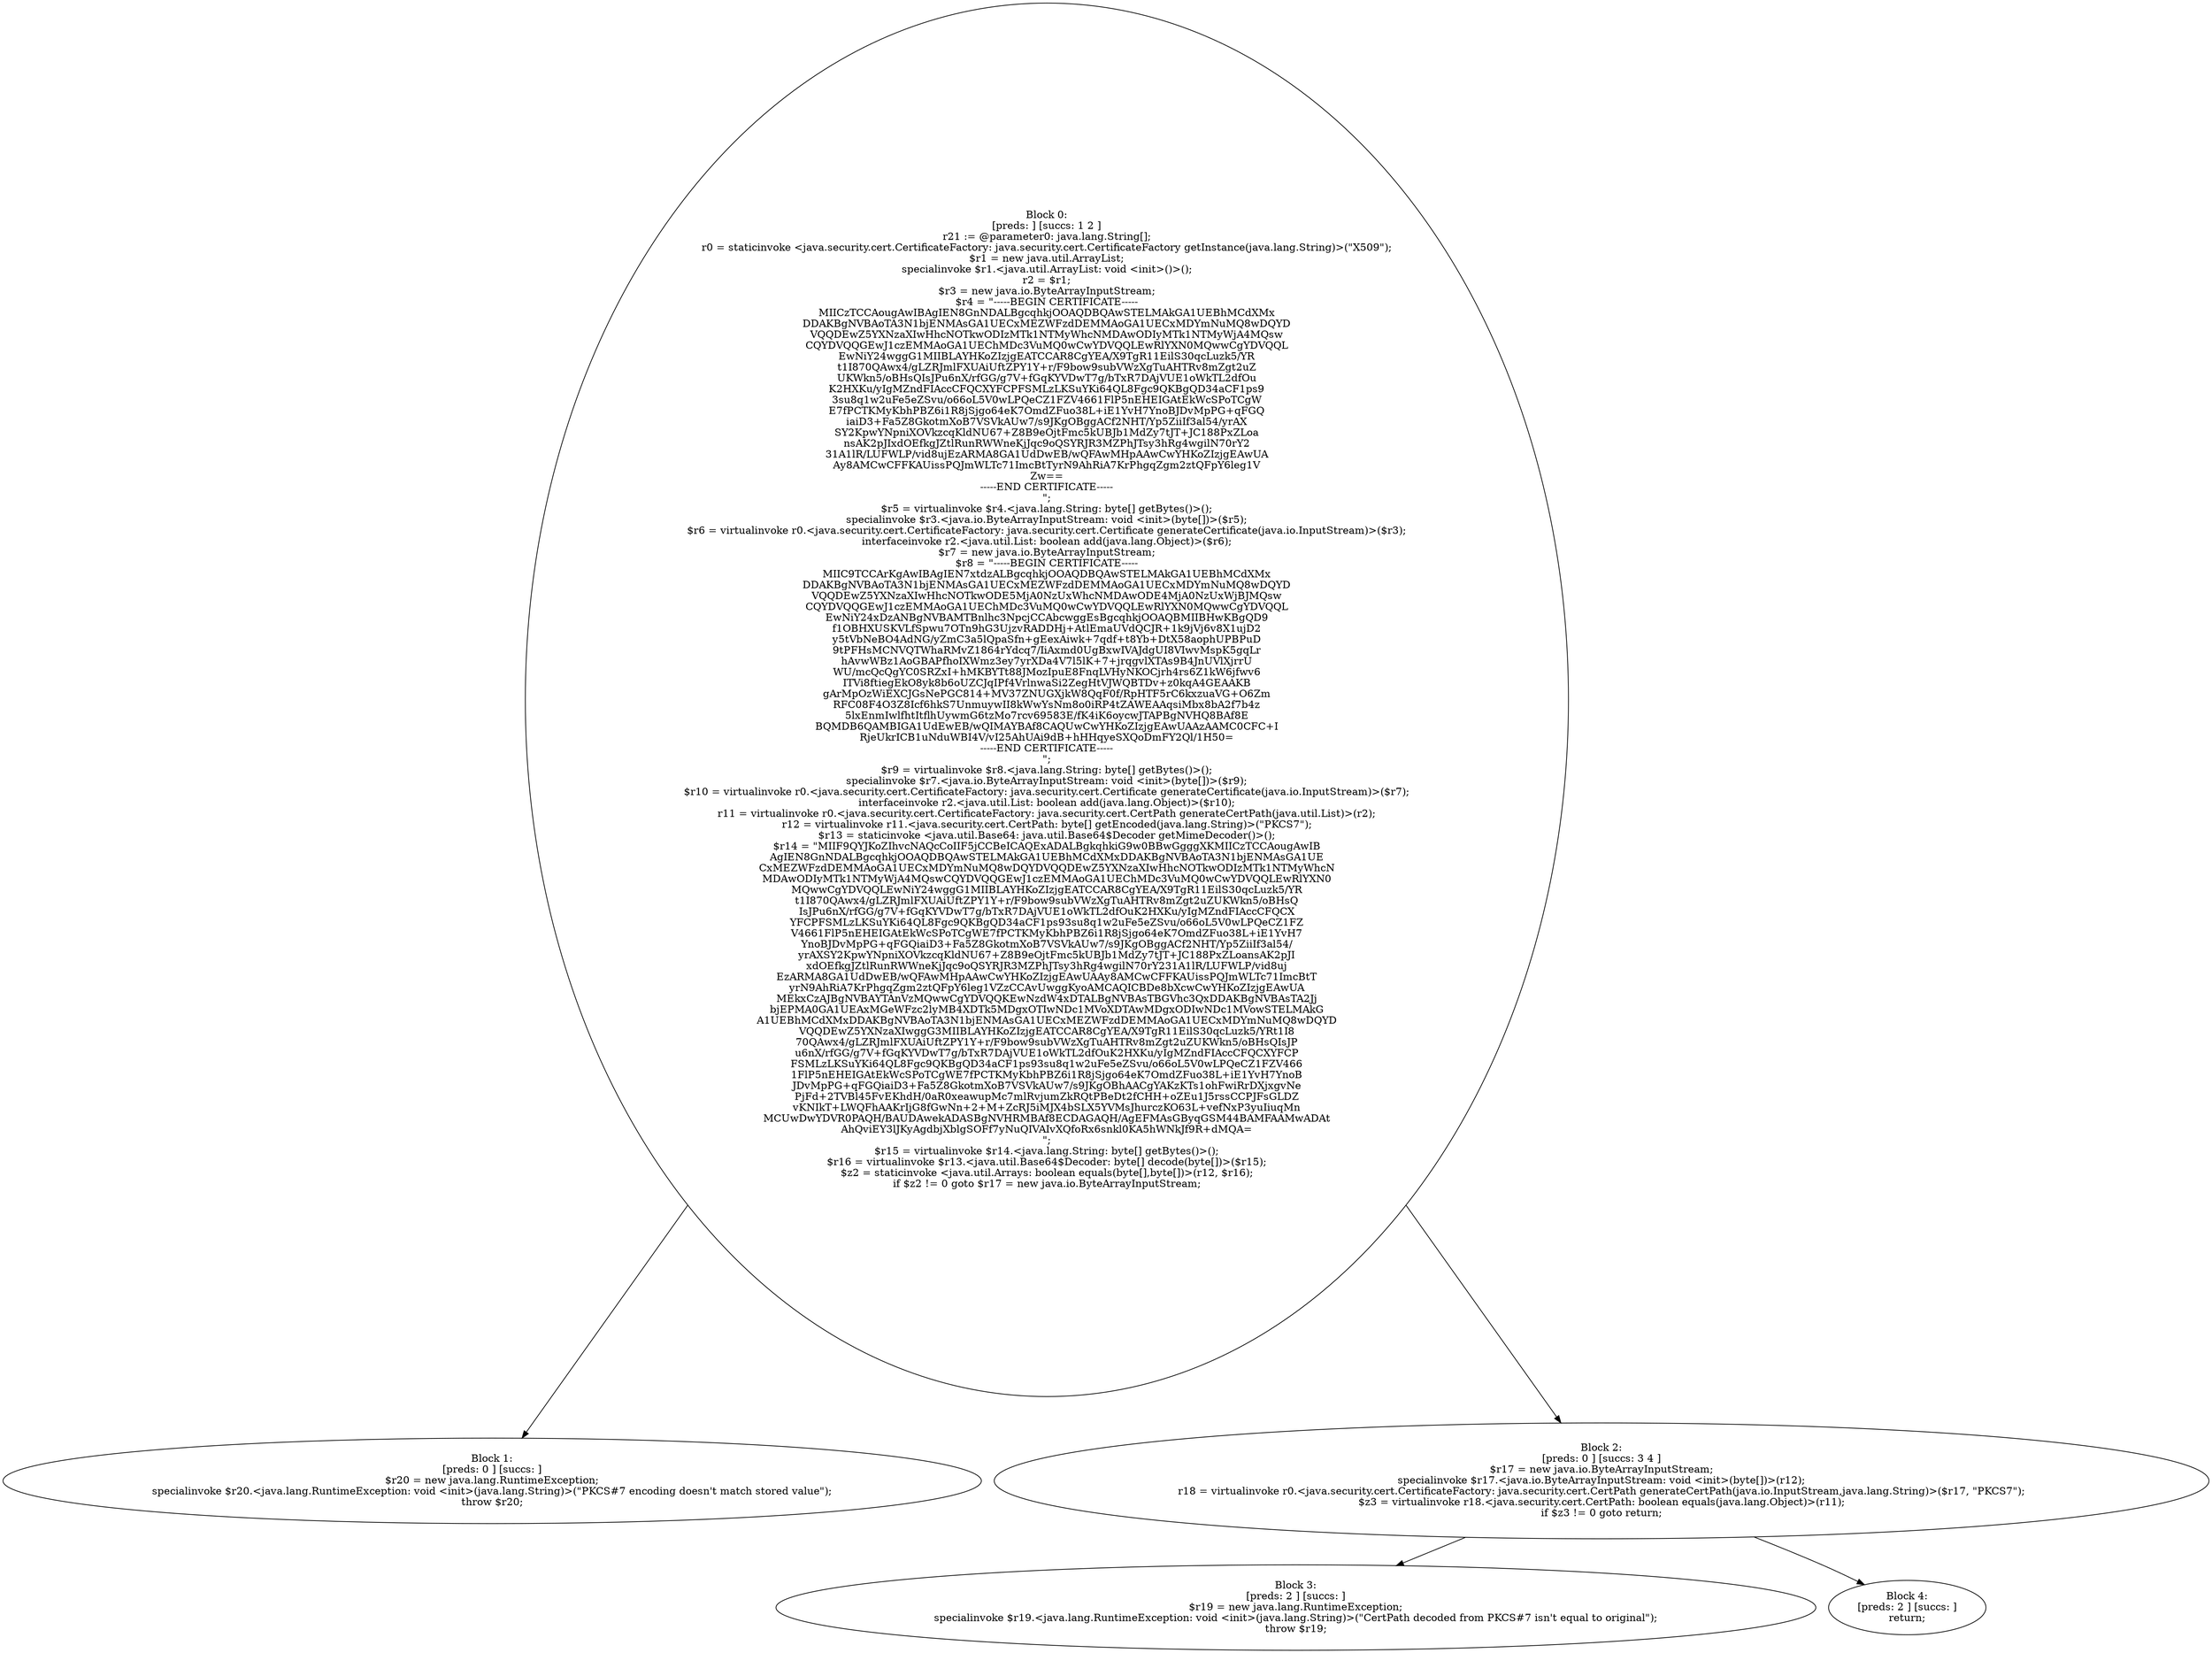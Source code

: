 digraph "unitGraph" {
    "Block 0:
[preds: ] [succs: 1 2 ]
r21 := @parameter0: java.lang.String[];
r0 = staticinvoke <java.security.cert.CertificateFactory: java.security.cert.CertificateFactory getInstance(java.lang.String)>(\"X509\");
$r1 = new java.util.ArrayList;
specialinvoke $r1.<java.util.ArrayList: void <init>()>();
r2 = $r1;
$r3 = new java.io.ByteArrayInputStream;
$r4 = \"-----BEGIN CERTIFICATE-----\nMIICzTCCAougAwIBAgIEN8GnNDALBgcqhkjOOAQDBQAwSTELMAkGA1UEBhMCdXMx\nDDAKBgNVBAoTA3N1bjENMAsGA1UECxMEZWFzdDEMMAoGA1UECxMDYmNuMQ8wDQYD\nVQQDEwZ5YXNzaXIwHhcNOTkwODIzMTk1NTMyWhcNMDAwODIyMTk1NTMyWjA4MQsw\nCQYDVQQGEwJ1czEMMAoGA1UEChMDc3VuMQ0wCwYDVQQLEwRlYXN0MQwwCgYDVQQL\nEwNiY24wggG1MIIBLAYHKoZIzjgEATCCAR8CgYEA/X9TgR11EilS30qcLuzk5/YR\nt1I870QAwx4/gLZRJmlFXUAiUftZPY1Y+r/F9bow9subVWzXgTuAHTRv8mZgt2uZ\nUKWkn5/oBHsQIsJPu6nX/rfGG/g7V+fGqKYVDwT7g/bTxR7DAjVUE1oWkTL2dfOu\nK2HXKu/yIgMZndFIAccCFQCXYFCPFSMLzLKSuYKi64QL8Fgc9QKBgQD34aCF1ps9\n3su8q1w2uFe5eZSvu/o66oL5V0wLPQeCZ1FZV4661FlP5nEHEIGAtEkWcSPoTCgW\nE7fPCTKMyKbhPBZ6i1R8jSjgo64eK7OmdZFuo38L+iE1YvH7YnoBJDvMpPG+qFGQ\niaiD3+Fa5Z8GkotmXoB7VSVkAUw7/s9JKgOBggACf2NHT/Yp5ZiiIf3al54/yrAX\nSY2KpwYNpniXOVkzcqKldNU67+Z8B9eOjtFmc5kUBJb1MdZy7tJT+JC188PxZLoa\nnsAK2pJIxdOEfkgJZtlRunRWWneKjJqc9oQSYRJR3MZPhJTsy3hRg4wgilN70rY2\n31A1lR/LUFWLP/vid8ujEzARMA8GA1UdDwEB/wQFAwMHpAAwCwYHKoZIzjgEAwUA\nAy8AMCwCFFKAUissPQJmWLTc71ImcBtTyrN9AhRiA7KrPhgqZgm2ztQFpY6leg1V\nZw==\n-----END CERTIFICATE-----\n\";
$r5 = virtualinvoke $r4.<java.lang.String: byte[] getBytes()>();
specialinvoke $r3.<java.io.ByteArrayInputStream: void <init>(byte[])>($r5);
$r6 = virtualinvoke r0.<java.security.cert.CertificateFactory: java.security.cert.Certificate generateCertificate(java.io.InputStream)>($r3);
interfaceinvoke r2.<java.util.List: boolean add(java.lang.Object)>($r6);
$r7 = new java.io.ByteArrayInputStream;
$r8 = \"-----BEGIN CERTIFICATE-----\nMIIC9TCCArKgAwIBAgIEN7xtdzALBgcqhkjOOAQDBQAwSTELMAkGA1UEBhMCdXMx\nDDAKBgNVBAoTA3N1bjENMAsGA1UECxMEZWFzdDEMMAoGA1UECxMDYmNuMQ8wDQYD\nVQQDEwZ5YXNzaXIwHhcNOTkwODE5MjA0NzUxWhcNMDAwODE4MjA0NzUxWjBJMQsw\nCQYDVQQGEwJ1czEMMAoGA1UEChMDc3VuMQ0wCwYDVQQLEwRlYXN0MQwwCgYDVQQL\nEwNiY24xDzANBgNVBAMTBnlhc3NpcjCCAbcwggEsBgcqhkjOOAQBMIIBHwKBgQD9\nf1OBHXUSKVLfSpwu7OTn9hG3UjzvRADDHj+AtlEmaUVdQCJR+1k9jVj6v8X1ujD2\ny5tVbNeBO4AdNG/yZmC3a5lQpaSfn+gEexAiwk+7qdf+t8Yb+DtX58aophUPBPuD\n9tPFHsMCNVQTWhaRMvZ1864rYdcq7/IiAxmd0UgBxwIVAJdgUI8VIwvMspK5gqLr\nhAvwWBz1AoGBAPfhoIXWmz3ey7yrXDa4V7l5lK+7+jrqgvlXTAs9B4JnUVlXjrrU\nWU/mcQcQgYC0SRZxI+hMKBYTt88JMozIpuE8FnqLVHyNKOCjrh4rs6Z1kW6jfwv6\nITVi8ftiegEkO8yk8b6oUZCJqIPf4VrlnwaSi2ZegHtVJWQBTDv+z0kqA4GEAAKB\ngArMpOzWiEXCJGsNePGC814+MV37ZNUGXjkW8QqF0f/RpHTF5rC6kxzuaVG+O6Zm\nRFC08F4O3Z8Icf6hkS7UnmuywII8kWwYsNm8o0iRP4tZAWEAAqsiMbx8bA2f7b4z\n5lxEnmIwlfhtItflhUywmG6tzMo7rcv69583E/fK4iK6oycwJTAPBgNVHQ8BAf8E\nBQMDB6QAMBIGA1UdEwEB/wQIMAYBAf8CAQUwCwYHKoZIzjgEAwUAAzAAMC0CFC+I\nRjeUkrICB1uNduWBI4V/vI25AhUAi9dB+hHHqyeSXQoDmFY2Ql/1H50=\n-----END CERTIFICATE-----\n\";
$r9 = virtualinvoke $r8.<java.lang.String: byte[] getBytes()>();
specialinvoke $r7.<java.io.ByteArrayInputStream: void <init>(byte[])>($r9);
$r10 = virtualinvoke r0.<java.security.cert.CertificateFactory: java.security.cert.Certificate generateCertificate(java.io.InputStream)>($r7);
interfaceinvoke r2.<java.util.List: boolean add(java.lang.Object)>($r10);
r11 = virtualinvoke r0.<java.security.cert.CertificateFactory: java.security.cert.CertPath generateCertPath(java.util.List)>(r2);
r12 = virtualinvoke r11.<java.security.cert.CertPath: byte[] getEncoded(java.lang.String)>(\"PKCS7\");
$r13 = staticinvoke <java.util.Base64: java.util.Base64$Decoder getMimeDecoder()>();
$r14 = \"MIIF9QYJKoZIhvcNAQcCoIIF5jCCBeICAQExADALBgkqhkiG9w0BBwGgggXKMIICzTCCAougAwIB\nAgIEN8GnNDALBgcqhkjOOAQDBQAwSTELMAkGA1UEBhMCdXMxDDAKBgNVBAoTA3N1bjENMAsGA1UE\nCxMEZWFzdDEMMAoGA1UECxMDYmNuMQ8wDQYDVQQDEwZ5YXNzaXIwHhcNOTkwODIzMTk1NTMyWhcN\nMDAwODIyMTk1NTMyWjA4MQswCQYDVQQGEwJ1czEMMAoGA1UEChMDc3VuMQ0wCwYDVQQLEwRlYXN0\nMQwwCgYDVQQLEwNiY24wggG1MIIBLAYHKoZIzjgEATCCAR8CgYEA/X9TgR11EilS30qcLuzk5/YR\nt1I870QAwx4/gLZRJmlFXUAiUftZPY1Y+r/F9bow9subVWzXgTuAHTRv8mZgt2uZUKWkn5/oBHsQ\nIsJPu6nX/rfGG/g7V+fGqKYVDwT7g/bTxR7DAjVUE1oWkTL2dfOuK2HXKu/yIgMZndFIAccCFQCX\nYFCPFSMLzLKSuYKi64QL8Fgc9QKBgQD34aCF1ps93su8q1w2uFe5eZSvu/o66oL5V0wLPQeCZ1FZ\nV4661FlP5nEHEIGAtEkWcSPoTCgWE7fPCTKMyKbhPBZ6i1R8jSjgo64eK7OmdZFuo38L+iE1YvH7\nYnoBJDvMpPG+qFGQiaiD3+Fa5Z8GkotmXoB7VSVkAUw7/s9JKgOBggACf2NHT/Yp5ZiiIf3al54/\nyrAXSY2KpwYNpniXOVkzcqKldNU67+Z8B9eOjtFmc5kUBJb1MdZy7tJT+JC188PxZLoansAK2pJI\nxdOEfkgJZtlRunRWWneKjJqc9oQSYRJR3MZPhJTsy3hRg4wgilN70rY231A1lR/LUFWLP/vid8uj\nEzARMA8GA1UdDwEB/wQFAwMHpAAwCwYHKoZIzjgEAwUAAy8AMCwCFFKAUissPQJmWLTc71ImcBtT\nyrN9AhRiA7KrPhgqZgm2ztQFpY6leg1VZzCCAvUwggKyoAMCAQICBDe8bXcwCwYHKoZIzjgEAwUA\nMEkxCzAJBgNVBAYTAnVzMQwwCgYDVQQKEwNzdW4xDTALBgNVBAsTBGVhc3QxDDAKBgNVBAsTA2Jj\nbjEPMA0GA1UEAxMGeWFzc2lyMB4XDTk5MDgxOTIwNDc1MVoXDTAwMDgxODIwNDc1MVowSTELMAkG\nA1UEBhMCdXMxDDAKBgNVBAoTA3N1bjENMAsGA1UECxMEZWFzdDEMMAoGA1UECxMDYmNuMQ8wDQYD\nVQQDEwZ5YXNzaXIwggG3MIIBLAYHKoZIzjgEATCCAR8CgYEA/X9TgR11EilS30qcLuzk5/YRt1I8\n70QAwx4/gLZRJmlFXUAiUftZPY1Y+r/F9bow9subVWzXgTuAHTRv8mZgt2uZUKWkn5/oBHsQIsJP\nu6nX/rfGG/g7V+fGqKYVDwT7g/bTxR7DAjVUE1oWkTL2dfOuK2HXKu/yIgMZndFIAccCFQCXYFCP\nFSMLzLKSuYKi64QL8Fgc9QKBgQD34aCF1ps93su8q1w2uFe5eZSvu/o66oL5V0wLPQeCZ1FZV466\n1FlP5nEHEIGAtEkWcSPoTCgWE7fPCTKMyKbhPBZ6i1R8jSjgo64eK7OmdZFuo38L+iE1YvH7YnoB\nJDvMpPG+qFGQiaiD3+Fa5Z8GkotmXoB7VSVkAUw7/s9JKgOBhAACgYAKzKTs1ohFwiRrDXjxgvNe\nPjFd+2TVBl45FvEKhdH/0aR0xeawupMc7mlRvjumZkRQtPBeDt2fCHH+oZEu1J5rssCCPJFsGLDZ\nvKNIkT+LWQFhAAKrIjG8fGwNn+2+M+ZcRJ5iMJX4bSLX5YVMsJhurczKO63L+vefNxP3yuIiuqMn\nMCUwDwYDVR0PAQH/BAUDAwekADASBgNVHRMBAf8ECDAGAQH/AgEFMAsGByqGSM44BAMFAAMwADAt\nAhQviEY3lJKyAgdbjXblgSOFf7yNuQIVAIvXQfoRx6snkl0KA5hWNkJf9R+dMQA=\n\";
$r15 = virtualinvoke $r14.<java.lang.String: byte[] getBytes()>();
$r16 = virtualinvoke $r13.<java.util.Base64$Decoder: byte[] decode(byte[])>($r15);
$z2 = staticinvoke <java.util.Arrays: boolean equals(byte[],byte[])>(r12, $r16);
if $z2 != 0 goto $r17 = new java.io.ByteArrayInputStream;
"
    "Block 1:
[preds: 0 ] [succs: ]
$r20 = new java.lang.RuntimeException;
specialinvoke $r20.<java.lang.RuntimeException: void <init>(java.lang.String)>(\"PKCS#7 encoding doesn\'t match stored value\");
throw $r20;
"
    "Block 2:
[preds: 0 ] [succs: 3 4 ]
$r17 = new java.io.ByteArrayInputStream;
specialinvoke $r17.<java.io.ByteArrayInputStream: void <init>(byte[])>(r12);
r18 = virtualinvoke r0.<java.security.cert.CertificateFactory: java.security.cert.CertPath generateCertPath(java.io.InputStream,java.lang.String)>($r17, \"PKCS7\");
$z3 = virtualinvoke r18.<java.security.cert.CertPath: boolean equals(java.lang.Object)>(r11);
if $z3 != 0 goto return;
"
    "Block 3:
[preds: 2 ] [succs: ]
$r19 = new java.lang.RuntimeException;
specialinvoke $r19.<java.lang.RuntimeException: void <init>(java.lang.String)>(\"CertPath decoded from PKCS#7 isn\'t equal to original\");
throw $r19;
"
    "Block 4:
[preds: 2 ] [succs: ]
return;
"
    "Block 0:
[preds: ] [succs: 1 2 ]
r21 := @parameter0: java.lang.String[];
r0 = staticinvoke <java.security.cert.CertificateFactory: java.security.cert.CertificateFactory getInstance(java.lang.String)>(\"X509\");
$r1 = new java.util.ArrayList;
specialinvoke $r1.<java.util.ArrayList: void <init>()>();
r2 = $r1;
$r3 = new java.io.ByteArrayInputStream;
$r4 = \"-----BEGIN CERTIFICATE-----\nMIICzTCCAougAwIBAgIEN8GnNDALBgcqhkjOOAQDBQAwSTELMAkGA1UEBhMCdXMx\nDDAKBgNVBAoTA3N1bjENMAsGA1UECxMEZWFzdDEMMAoGA1UECxMDYmNuMQ8wDQYD\nVQQDEwZ5YXNzaXIwHhcNOTkwODIzMTk1NTMyWhcNMDAwODIyMTk1NTMyWjA4MQsw\nCQYDVQQGEwJ1czEMMAoGA1UEChMDc3VuMQ0wCwYDVQQLEwRlYXN0MQwwCgYDVQQL\nEwNiY24wggG1MIIBLAYHKoZIzjgEATCCAR8CgYEA/X9TgR11EilS30qcLuzk5/YR\nt1I870QAwx4/gLZRJmlFXUAiUftZPY1Y+r/F9bow9subVWzXgTuAHTRv8mZgt2uZ\nUKWkn5/oBHsQIsJPu6nX/rfGG/g7V+fGqKYVDwT7g/bTxR7DAjVUE1oWkTL2dfOu\nK2HXKu/yIgMZndFIAccCFQCXYFCPFSMLzLKSuYKi64QL8Fgc9QKBgQD34aCF1ps9\n3su8q1w2uFe5eZSvu/o66oL5V0wLPQeCZ1FZV4661FlP5nEHEIGAtEkWcSPoTCgW\nE7fPCTKMyKbhPBZ6i1R8jSjgo64eK7OmdZFuo38L+iE1YvH7YnoBJDvMpPG+qFGQ\niaiD3+Fa5Z8GkotmXoB7VSVkAUw7/s9JKgOBggACf2NHT/Yp5ZiiIf3al54/yrAX\nSY2KpwYNpniXOVkzcqKldNU67+Z8B9eOjtFmc5kUBJb1MdZy7tJT+JC188PxZLoa\nnsAK2pJIxdOEfkgJZtlRunRWWneKjJqc9oQSYRJR3MZPhJTsy3hRg4wgilN70rY2\n31A1lR/LUFWLP/vid8ujEzARMA8GA1UdDwEB/wQFAwMHpAAwCwYHKoZIzjgEAwUA\nAy8AMCwCFFKAUissPQJmWLTc71ImcBtTyrN9AhRiA7KrPhgqZgm2ztQFpY6leg1V\nZw==\n-----END CERTIFICATE-----\n\";
$r5 = virtualinvoke $r4.<java.lang.String: byte[] getBytes()>();
specialinvoke $r3.<java.io.ByteArrayInputStream: void <init>(byte[])>($r5);
$r6 = virtualinvoke r0.<java.security.cert.CertificateFactory: java.security.cert.Certificate generateCertificate(java.io.InputStream)>($r3);
interfaceinvoke r2.<java.util.List: boolean add(java.lang.Object)>($r6);
$r7 = new java.io.ByteArrayInputStream;
$r8 = \"-----BEGIN CERTIFICATE-----\nMIIC9TCCArKgAwIBAgIEN7xtdzALBgcqhkjOOAQDBQAwSTELMAkGA1UEBhMCdXMx\nDDAKBgNVBAoTA3N1bjENMAsGA1UECxMEZWFzdDEMMAoGA1UECxMDYmNuMQ8wDQYD\nVQQDEwZ5YXNzaXIwHhcNOTkwODE5MjA0NzUxWhcNMDAwODE4MjA0NzUxWjBJMQsw\nCQYDVQQGEwJ1czEMMAoGA1UEChMDc3VuMQ0wCwYDVQQLEwRlYXN0MQwwCgYDVQQL\nEwNiY24xDzANBgNVBAMTBnlhc3NpcjCCAbcwggEsBgcqhkjOOAQBMIIBHwKBgQD9\nf1OBHXUSKVLfSpwu7OTn9hG3UjzvRADDHj+AtlEmaUVdQCJR+1k9jVj6v8X1ujD2\ny5tVbNeBO4AdNG/yZmC3a5lQpaSfn+gEexAiwk+7qdf+t8Yb+DtX58aophUPBPuD\n9tPFHsMCNVQTWhaRMvZ1864rYdcq7/IiAxmd0UgBxwIVAJdgUI8VIwvMspK5gqLr\nhAvwWBz1AoGBAPfhoIXWmz3ey7yrXDa4V7l5lK+7+jrqgvlXTAs9B4JnUVlXjrrU\nWU/mcQcQgYC0SRZxI+hMKBYTt88JMozIpuE8FnqLVHyNKOCjrh4rs6Z1kW6jfwv6\nITVi8ftiegEkO8yk8b6oUZCJqIPf4VrlnwaSi2ZegHtVJWQBTDv+z0kqA4GEAAKB\ngArMpOzWiEXCJGsNePGC814+MV37ZNUGXjkW8QqF0f/RpHTF5rC6kxzuaVG+O6Zm\nRFC08F4O3Z8Icf6hkS7UnmuywII8kWwYsNm8o0iRP4tZAWEAAqsiMbx8bA2f7b4z\n5lxEnmIwlfhtItflhUywmG6tzMo7rcv69583E/fK4iK6oycwJTAPBgNVHQ8BAf8E\nBQMDB6QAMBIGA1UdEwEB/wQIMAYBAf8CAQUwCwYHKoZIzjgEAwUAAzAAMC0CFC+I\nRjeUkrICB1uNduWBI4V/vI25AhUAi9dB+hHHqyeSXQoDmFY2Ql/1H50=\n-----END CERTIFICATE-----\n\";
$r9 = virtualinvoke $r8.<java.lang.String: byte[] getBytes()>();
specialinvoke $r7.<java.io.ByteArrayInputStream: void <init>(byte[])>($r9);
$r10 = virtualinvoke r0.<java.security.cert.CertificateFactory: java.security.cert.Certificate generateCertificate(java.io.InputStream)>($r7);
interfaceinvoke r2.<java.util.List: boolean add(java.lang.Object)>($r10);
r11 = virtualinvoke r0.<java.security.cert.CertificateFactory: java.security.cert.CertPath generateCertPath(java.util.List)>(r2);
r12 = virtualinvoke r11.<java.security.cert.CertPath: byte[] getEncoded(java.lang.String)>(\"PKCS7\");
$r13 = staticinvoke <java.util.Base64: java.util.Base64$Decoder getMimeDecoder()>();
$r14 = \"MIIF9QYJKoZIhvcNAQcCoIIF5jCCBeICAQExADALBgkqhkiG9w0BBwGgggXKMIICzTCCAougAwIB\nAgIEN8GnNDALBgcqhkjOOAQDBQAwSTELMAkGA1UEBhMCdXMxDDAKBgNVBAoTA3N1bjENMAsGA1UE\nCxMEZWFzdDEMMAoGA1UECxMDYmNuMQ8wDQYDVQQDEwZ5YXNzaXIwHhcNOTkwODIzMTk1NTMyWhcN\nMDAwODIyMTk1NTMyWjA4MQswCQYDVQQGEwJ1czEMMAoGA1UEChMDc3VuMQ0wCwYDVQQLEwRlYXN0\nMQwwCgYDVQQLEwNiY24wggG1MIIBLAYHKoZIzjgEATCCAR8CgYEA/X9TgR11EilS30qcLuzk5/YR\nt1I870QAwx4/gLZRJmlFXUAiUftZPY1Y+r/F9bow9subVWzXgTuAHTRv8mZgt2uZUKWkn5/oBHsQ\nIsJPu6nX/rfGG/g7V+fGqKYVDwT7g/bTxR7DAjVUE1oWkTL2dfOuK2HXKu/yIgMZndFIAccCFQCX\nYFCPFSMLzLKSuYKi64QL8Fgc9QKBgQD34aCF1ps93su8q1w2uFe5eZSvu/o66oL5V0wLPQeCZ1FZ\nV4661FlP5nEHEIGAtEkWcSPoTCgWE7fPCTKMyKbhPBZ6i1R8jSjgo64eK7OmdZFuo38L+iE1YvH7\nYnoBJDvMpPG+qFGQiaiD3+Fa5Z8GkotmXoB7VSVkAUw7/s9JKgOBggACf2NHT/Yp5ZiiIf3al54/\nyrAXSY2KpwYNpniXOVkzcqKldNU67+Z8B9eOjtFmc5kUBJb1MdZy7tJT+JC188PxZLoansAK2pJI\nxdOEfkgJZtlRunRWWneKjJqc9oQSYRJR3MZPhJTsy3hRg4wgilN70rY231A1lR/LUFWLP/vid8uj\nEzARMA8GA1UdDwEB/wQFAwMHpAAwCwYHKoZIzjgEAwUAAy8AMCwCFFKAUissPQJmWLTc71ImcBtT\nyrN9AhRiA7KrPhgqZgm2ztQFpY6leg1VZzCCAvUwggKyoAMCAQICBDe8bXcwCwYHKoZIzjgEAwUA\nMEkxCzAJBgNVBAYTAnVzMQwwCgYDVQQKEwNzdW4xDTALBgNVBAsTBGVhc3QxDDAKBgNVBAsTA2Jj\nbjEPMA0GA1UEAxMGeWFzc2lyMB4XDTk5MDgxOTIwNDc1MVoXDTAwMDgxODIwNDc1MVowSTELMAkG\nA1UEBhMCdXMxDDAKBgNVBAoTA3N1bjENMAsGA1UECxMEZWFzdDEMMAoGA1UECxMDYmNuMQ8wDQYD\nVQQDEwZ5YXNzaXIwggG3MIIBLAYHKoZIzjgEATCCAR8CgYEA/X9TgR11EilS30qcLuzk5/YRt1I8\n70QAwx4/gLZRJmlFXUAiUftZPY1Y+r/F9bow9subVWzXgTuAHTRv8mZgt2uZUKWkn5/oBHsQIsJP\nu6nX/rfGG/g7V+fGqKYVDwT7g/bTxR7DAjVUE1oWkTL2dfOuK2HXKu/yIgMZndFIAccCFQCXYFCP\nFSMLzLKSuYKi64QL8Fgc9QKBgQD34aCF1ps93su8q1w2uFe5eZSvu/o66oL5V0wLPQeCZ1FZV466\n1FlP5nEHEIGAtEkWcSPoTCgWE7fPCTKMyKbhPBZ6i1R8jSjgo64eK7OmdZFuo38L+iE1YvH7YnoB\nJDvMpPG+qFGQiaiD3+Fa5Z8GkotmXoB7VSVkAUw7/s9JKgOBhAACgYAKzKTs1ohFwiRrDXjxgvNe\nPjFd+2TVBl45FvEKhdH/0aR0xeawupMc7mlRvjumZkRQtPBeDt2fCHH+oZEu1J5rssCCPJFsGLDZ\nvKNIkT+LWQFhAAKrIjG8fGwNn+2+M+ZcRJ5iMJX4bSLX5YVMsJhurczKO63L+vefNxP3yuIiuqMn\nMCUwDwYDVR0PAQH/BAUDAwekADASBgNVHRMBAf8ECDAGAQH/AgEFMAsGByqGSM44BAMFAAMwADAt\nAhQviEY3lJKyAgdbjXblgSOFf7yNuQIVAIvXQfoRx6snkl0KA5hWNkJf9R+dMQA=\n\";
$r15 = virtualinvoke $r14.<java.lang.String: byte[] getBytes()>();
$r16 = virtualinvoke $r13.<java.util.Base64$Decoder: byte[] decode(byte[])>($r15);
$z2 = staticinvoke <java.util.Arrays: boolean equals(byte[],byte[])>(r12, $r16);
if $z2 != 0 goto $r17 = new java.io.ByteArrayInputStream;
"->"Block 1:
[preds: 0 ] [succs: ]
$r20 = new java.lang.RuntimeException;
specialinvoke $r20.<java.lang.RuntimeException: void <init>(java.lang.String)>(\"PKCS#7 encoding doesn\'t match stored value\");
throw $r20;
";
    "Block 0:
[preds: ] [succs: 1 2 ]
r21 := @parameter0: java.lang.String[];
r0 = staticinvoke <java.security.cert.CertificateFactory: java.security.cert.CertificateFactory getInstance(java.lang.String)>(\"X509\");
$r1 = new java.util.ArrayList;
specialinvoke $r1.<java.util.ArrayList: void <init>()>();
r2 = $r1;
$r3 = new java.io.ByteArrayInputStream;
$r4 = \"-----BEGIN CERTIFICATE-----\nMIICzTCCAougAwIBAgIEN8GnNDALBgcqhkjOOAQDBQAwSTELMAkGA1UEBhMCdXMx\nDDAKBgNVBAoTA3N1bjENMAsGA1UECxMEZWFzdDEMMAoGA1UECxMDYmNuMQ8wDQYD\nVQQDEwZ5YXNzaXIwHhcNOTkwODIzMTk1NTMyWhcNMDAwODIyMTk1NTMyWjA4MQsw\nCQYDVQQGEwJ1czEMMAoGA1UEChMDc3VuMQ0wCwYDVQQLEwRlYXN0MQwwCgYDVQQL\nEwNiY24wggG1MIIBLAYHKoZIzjgEATCCAR8CgYEA/X9TgR11EilS30qcLuzk5/YR\nt1I870QAwx4/gLZRJmlFXUAiUftZPY1Y+r/F9bow9subVWzXgTuAHTRv8mZgt2uZ\nUKWkn5/oBHsQIsJPu6nX/rfGG/g7V+fGqKYVDwT7g/bTxR7DAjVUE1oWkTL2dfOu\nK2HXKu/yIgMZndFIAccCFQCXYFCPFSMLzLKSuYKi64QL8Fgc9QKBgQD34aCF1ps9\n3su8q1w2uFe5eZSvu/o66oL5V0wLPQeCZ1FZV4661FlP5nEHEIGAtEkWcSPoTCgW\nE7fPCTKMyKbhPBZ6i1R8jSjgo64eK7OmdZFuo38L+iE1YvH7YnoBJDvMpPG+qFGQ\niaiD3+Fa5Z8GkotmXoB7VSVkAUw7/s9JKgOBggACf2NHT/Yp5ZiiIf3al54/yrAX\nSY2KpwYNpniXOVkzcqKldNU67+Z8B9eOjtFmc5kUBJb1MdZy7tJT+JC188PxZLoa\nnsAK2pJIxdOEfkgJZtlRunRWWneKjJqc9oQSYRJR3MZPhJTsy3hRg4wgilN70rY2\n31A1lR/LUFWLP/vid8ujEzARMA8GA1UdDwEB/wQFAwMHpAAwCwYHKoZIzjgEAwUA\nAy8AMCwCFFKAUissPQJmWLTc71ImcBtTyrN9AhRiA7KrPhgqZgm2ztQFpY6leg1V\nZw==\n-----END CERTIFICATE-----\n\";
$r5 = virtualinvoke $r4.<java.lang.String: byte[] getBytes()>();
specialinvoke $r3.<java.io.ByteArrayInputStream: void <init>(byte[])>($r5);
$r6 = virtualinvoke r0.<java.security.cert.CertificateFactory: java.security.cert.Certificate generateCertificate(java.io.InputStream)>($r3);
interfaceinvoke r2.<java.util.List: boolean add(java.lang.Object)>($r6);
$r7 = new java.io.ByteArrayInputStream;
$r8 = \"-----BEGIN CERTIFICATE-----\nMIIC9TCCArKgAwIBAgIEN7xtdzALBgcqhkjOOAQDBQAwSTELMAkGA1UEBhMCdXMx\nDDAKBgNVBAoTA3N1bjENMAsGA1UECxMEZWFzdDEMMAoGA1UECxMDYmNuMQ8wDQYD\nVQQDEwZ5YXNzaXIwHhcNOTkwODE5MjA0NzUxWhcNMDAwODE4MjA0NzUxWjBJMQsw\nCQYDVQQGEwJ1czEMMAoGA1UEChMDc3VuMQ0wCwYDVQQLEwRlYXN0MQwwCgYDVQQL\nEwNiY24xDzANBgNVBAMTBnlhc3NpcjCCAbcwggEsBgcqhkjOOAQBMIIBHwKBgQD9\nf1OBHXUSKVLfSpwu7OTn9hG3UjzvRADDHj+AtlEmaUVdQCJR+1k9jVj6v8X1ujD2\ny5tVbNeBO4AdNG/yZmC3a5lQpaSfn+gEexAiwk+7qdf+t8Yb+DtX58aophUPBPuD\n9tPFHsMCNVQTWhaRMvZ1864rYdcq7/IiAxmd0UgBxwIVAJdgUI8VIwvMspK5gqLr\nhAvwWBz1AoGBAPfhoIXWmz3ey7yrXDa4V7l5lK+7+jrqgvlXTAs9B4JnUVlXjrrU\nWU/mcQcQgYC0SRZxI+hMKBYTt88JMozIpuE8FnqLVHyNKOCjrh4rs6Z1kW6jfwv6\nITVi8ftiegEkO8yk8b6oUZCJqIPf4VrlnwaSi2ZegHtVJWQBTDv+z0kqA4GEAAKB\ngArMpOzWiEXCJGsNePGC814+MV37ZNUGXjkW8QqF0f/RpHTF5rC6kxzuaVG+O6Zm\nRFC08F4O3Z8Icf6hkS7UnmuywII8kWwYsNm8o0iRP4tZAWEAAqsiMbx8bA2f7b4z\n5lxEnmIwlfhtItflhUywmG6tzMo7rcv69583E/fK4iK6oycwJTAPBgNVHQ8BAf8E\nBQMDB6QAMBIGA1UdEwEB/wQIMAYBAf8CAQUwCwYHKoZIzjgEAwUAAzAAMC0CFC+I\nRjeUkrICB1uNduWBI4V/vI25AhUAi9dB+hHHqyeSXQoDmFY2Ql/1H50=\n-----END CERTIFICATE-----\n\";
$r9 = virtualinvoke $r8.<java.lang.String: byte[] getBytes()>();
specialinvoke $r7.<java.io.ByteArrayInputStream: void <init>(byte[])>($r9);
$r10 = virtualinvoke r0.<java.security.cert.CertificateFactory: java.security.cert.Certificate generateCertificate(java.io.InputStream)>($r7);
interfaceinvoke r2.<java.util.List: boolean add(java.lang.Object)>($r10);
r11 = virtualinvoke r0.<java.security.cert.CertificateFactory: java.security.cert.CertPath generateCertPath(java.util.List)>(r2);
r12 = virtualinvoke r11.<java.security.cert.CertPath: byte[] getEncoded(java.lang.String)>(\"PKCS7\");
$r13 = staticinvoke <java.util.Base64: java.util.Base64$Decoder getMimeDecoder()>();
$r14 = \"MIIF9QYJKoZIhvcNAQcCoIIF5jCCBeICAQExADALBgkqhkiG9w0BBwGgggXKMIICzTCCAougAwIB\nAgIEN8GnNDALBgcqhkjOOAQDBQAwSTELMAkGA1UEBhMCdXMxDDAKBgNVBAoTA3N1bjENMAsGA1UE\nCxMEZWFzdDEMMAoGA1UECxMDYmNuMQ8wDQYDVQQDEwZ5YXNzaXIwHhcNOTkwODIzMTk1NTMyWhcN\nMDAwODIyMTk1NTMyWjA4MQswCQYDVQQGEwJ1czEMMAoGA1UEChMDc3VuMQ0wCwYDVQQLEwRlYXN0\nMQwwCgYDVQQLEwNiY24wggG1MIIBLAYHKoZIzjgEATCCAR8CgYEA/X9TgR11EilS30qcLuzk5/YR\nt1I870QAwx4/gLZRJmlFXUAiUftZPY1Y+r/F9bow9subVWzXgTuAHTRv8mZgt2uZUKWkn5/oBHsQ\nIsJPu6nX/rfGG/g7V+fGqKYVDwT7g/bTxR7DAjVUE1oWkTL2dfOuK2HXKu/yIgMZndFIAccCFQCX\nYFCPFSMLzLKSuYKi64QL8Fgc9QKBgQD34aCF1ps93su8q1w2uFe5eZSvu/o66oL5V0wLPQeCZ1FZ\nV4661FlP5nEHEIGAtEkWcSPoTCgWE7fPCTKMyKbhPBZ6i1R8jSjgo64eK7OmdZFuo38L+iE1YvH7\nYnoBJDvMpPG+qFGQiaiD3+Fa5Z8GkotmXoB7VSVkAUw7/s9JKgOBggACf2NHT/Yp5ZiiIf3al54/\nyrAXSY2KpwYNpniXOVkzcqKldNU67+Z8B9eOjtFmc5kUBJb1MdZy7tJT+JC188PxZLoansAK2pJI\nxdOEfkgJZtlRunRWWneKjJqc9oQSYRJR3MZPhJTsy3hRg4wgilN70rY231A1lR/LUFWLP/vid8uj\nEzARMA8GA1UdDwEB/wQFAwMHpAAwCwYHKoZIzjgEAwUAAy8AMCwCFFKAUissPQJmWLTc71ImcBtT\nyrN9AhRiA7KrPhgqZgm2ztQFpY6leg1VZzCCAvUwggKyoAMCAQICBDe8bXcwCwYHKoZIzjgEAwUA\nMEkxCzAJBgNVBAYTAnVzMQwwCgYDVQQKEwNzdW4xDTALBgNVBAsTBGVhc3QxDDAKBgNVBAsTA2Jj\nbjEPMA0GA1UEAxMGeWFzc2lyMB4XDTk5MDgxOTIwNDc1MVoXDTAwMDgxODIwNDc1MVowSTELMAkG\nA1UEBhMCdXMxDDAKBgNVBAoTA3N1bjENMAsGA1UECxMEZWFzdDEMMAoGA1UECxMDYmNuMQ8wDQYD\nVQQDEwZ5YXNzaXIwggG3MIIBLAYHKoZIzjgEATCCAR8CgYEA/X9TgR11EilS30qcLuzk5/YRt1I8\n70QAwx4/gLZRJmlFXUAiUftZPY1Y+r/F9bow9subVWzXgTuAHTRv8mZgt2uZUKWkn5/oBHsQIsJP\nu6nX/rfGG/g7V+fGqKYVDwT7g/bTxR7DAjVUE1oWkTL2dfOuK2HXKu/yIgMZndFIAccCFQCXYFCP\nFSMLzLKSuYKi64QL8Fgc9QKBgQD34aCF1ps93su8q1w2uFe5eZSvu/o66oL5V0wLPQeCZ1FZV466\n1FlP5nEHEIGAtEkWcSPoTCgWE7fPCTKMyKbhPBZ6i1R8jSjgo64eK7OmdZFuo38L+iE1YvH7YnoB\nJDvMpPG+qFGQiaiD3+Fa5Z8GkotmXoB7VSVkAUw7/s9JKgOBhAACgYAKzKTs1ohFwiRrDXjxgvNe\nPjFd+2TVBl45FvEKhdH/0aR0xeawupMc7mlRvjumZkRQtPBeDt2fCHH+oZEu1J5rssCCPJFsGLDZ\nvKNIkT+LWQFhAAKrIjG8fGwNn+2+M+ZcRJ5iMJX4bSLX5YVMsJhurczKO63L+vefNxP3yuIiuqMn\nMCUwDwYDVR0PAQH/BAUDAwekADASBgNVHRMBAf8ECDAGAQH/AgEFMAsGByqGSM44BAMFAAMwADAt\nAhQviEY3lJKyAgdbjXblgSOFf7yNuQIVAIvXQfoRx6snkl0KA5hWNkJf9R+dMQA=\n\";
$r15 = virtualinvoke $r14.<java.lang.String: byte[] getBytes()>();
$r16 = virtualinvoke $r13.<java.util.Base64$Decoder: byte[] decode(byte[])>($r15);
$z2 = staticinvoke <java.util.Arrays: boolean equals(byte[],byte[])>(r12, $r16);
if $z2 != 0 goto $r17 = new java.io.ByteArrayInputStream;
"->"Block 2:
[preds: 0 ] [succs: 3 4 ]
$r17 = new java.io.ByteArrayInputStream;
specialinvoke $r17.<java.io.ByteArrayInputStream: void <init>(byte[])>(r12);
r18 = virtualinvoke r0.<java.security.cert.CertificateFactory: java.security.cert.CertPath generateCertPath(java.io.InputStream,java.lang.String)>($r17, \"PKCS7\");
$z3 = virtualinvoke r18.<java.security.cert.CertPath: boolean equals(java.lang.Object)>(r11);
if $z3 != 0 goto return;
";
    "Block 2:
[preds: 0 ] [succs: 3 4 ]
$r17 = new java.io.ByteArrayInputStream;
specialinvoke $r17.<java.io.ByteArrayInputStream: void <init>(byte[])>(r12);
r18 = virtualinvoke r0.<java.security.cert.CertificateFactory: java.security.cert.CertPath generateCertPath(java.io.InputStream,java.lang.String)>($r17, \"PKCS7\");
$z3 = virtualinvoke r18.<java.security.cert.CertPath: boolean equals(java.lang.Object)>(r11);
if $z3 != 0 goto return;
"->"Block 3:
[preds: 2 ] [succs: ]
$r19 = new java.lang.RuntimeException;
specialinvoke $r19.<java.lang.RuntimeException: void <init>(java.lang.String)>(\"CertPath decoded from PKCS#7 isn\'t equal to original\");
throw $r19;
";
    "Block 2:
[preds: 0 ] [succs: 3 4 ]
$r17 = new java.io.ByteArrayInputStream;
specialinvoke $r17.<java.io.ByteArrayInputStream: void <init>(byte[])>(r12);
r18 = virtualinvoke r0.<java.security.cert.CertificateFactory: java.security.cert.CertPath generateCertPath(java.io.InputStream,java.lang.String)>($r17, \"PKCS7\");
$z3 = virtualinvoke r18.<java.security.cert.CertPath: boolean equals(java.lang.Object)>(r11);
if $z3 != 0 goto return;
"->"Block 4:
[preds: 2 ] [succs: ]
return;
";
}

